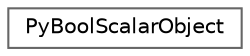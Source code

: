 digraph "Graphical Class Hierarchy"
{
 // LATEX_PDF_SIZE
  bgcolor="transparent";
  edge [fontname=Helvetica,fontsize=10,labelfontname=Helvetica,labelfontsize=10];
  node [fontname=Helvetica,fontsize=10,shape=box,height=0.2,width=0.4];
  rankdir="LR";
  Node0 [id="Node000000",label="PyBoolScalarObject",height=0.2,width=0.4,color="grey40", fillcolor="white", style="filled",URL="$d9/df3/structPyBoolScalarObject.html",tooltip=" "];
}

